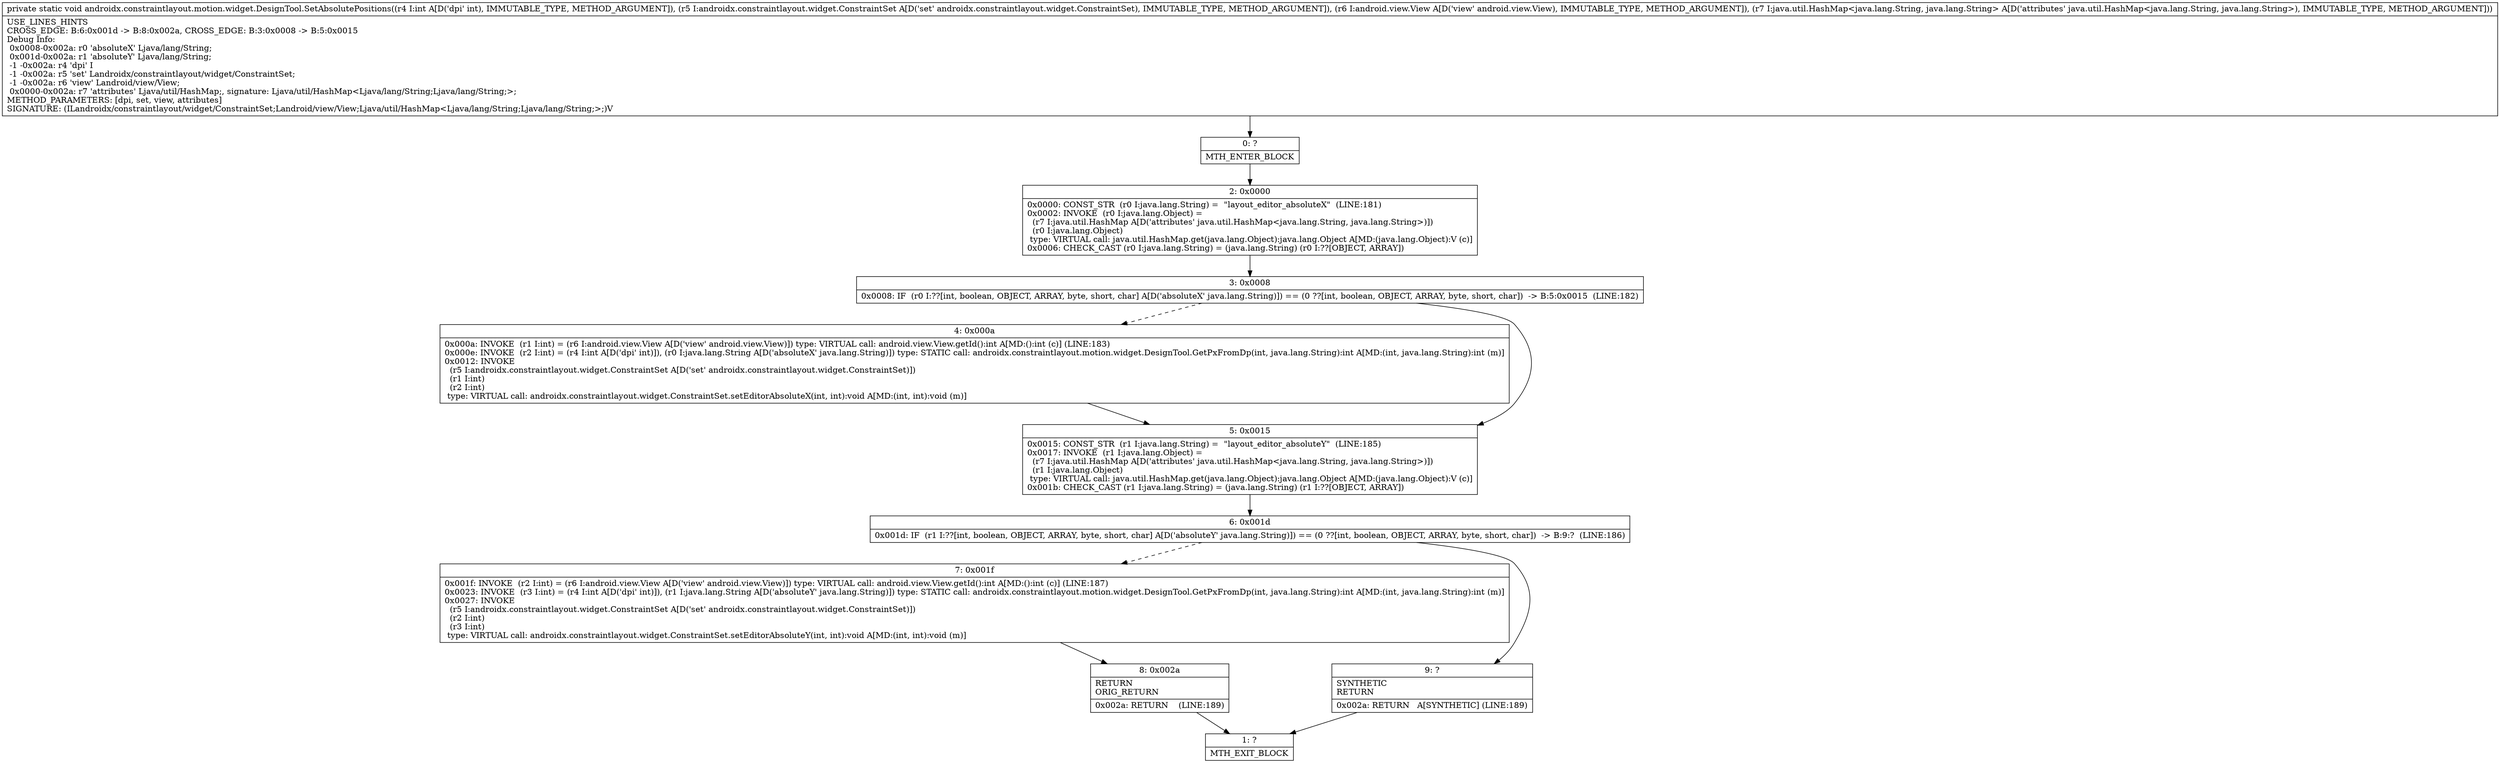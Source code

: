 digraph "CFG forandroidx.constraintlayout.motion.widget.DesignTool.SetAbsolutePositions(ILandroidx\/constraintlayout\/widget\/ConstraintSet;Landroid\/view\/View;Ljava\/util\/HashMap;)V" {
Node_0 [shape=record,label="{0\:\ ?|MTH_ENTER_BLOCK\l}"];
Node_2 [shape=record,label="{2\:\ 0x0000|0x0000: CONST_STR  (r0 I:java.lang.String) =  \"layout_editor_absoluteX\"  (LINE:181)\l0x0002: INVOKE  (r0 I:java.lang.Object) = \l  (r7 I:java.util.HashMap A[D('attributes' java.util.HashMap\<java.lang.String, java.lang.String\>)])\l  (r0 I:java.lang.Object)\l type: VIRTUAL call: java.util.HashMap.get(java.lang.Object):java.lang.Object A[MD:(java.lang.Object):V (c)]\l0x0006: CHECK_CAST (r0 I:java.lang.String) = (java.lang.String) (r0 I:??[OBJECT, ARRAY]) \l}"];
Node_3 [shape=record,label="{3\:\ 0x0008|0x0008: IF  (r0 I:??[int, boolean, OBJECT, ARRAY, byte, short, char] A[D('absoluteX' java.lang.String)]) == (0 ??[int, boolean, OBJECT, ARRAY, byte, short, char])  \-\> B:5:0x0015  (LINE:182)\l}"];
Node_4 [shape=record,label="{4\:\ 0x000a|0x000a: INVOKE  (r1 I:int) = (r6 I:android.view.View A[D('view' android.view.View)]) type: VIRTUAL call: android.view.View.getId():int A[MD:():int (c)] (LINE:183)\l0x000e: INVOKE  (r2 I:int) = (r4 I:int A[D('dpi' int)]), (r0 I:java.lang.String A[D('absoluteX' java.lang.String)]) type: STATIC call: androidx.constraintlayout.motion.widget.DesignTool.GetPxFromDp(int, java.lang.String):int A[MD:(int, java.lang.String):int (m)]\l0x0012: INVOKE  \l  (r5 I:androidx.constraintlayout.widget.ConstraintSet A[D('set' androidx.constraintlayout.widget.ConstraintSet)])\l  (r1 I:int)\l  (r2 I:int)\l type: VIRTUAL call: androidx.constraintlayout.widget.ConstraintSet.setEditorAbsoluteX(int, int):void A[MD:(int, int):void (m)]\l}"];
Node_5 [shape=record,label="{5\:\ 0x0015|0x0015: CONST_STR  (r1 I:java.lang.String) =  \"layout_editor_absoluteY\"  (LINE:185)\l0x0017: INVOKE  (r1 I:java.lang.Object) = \l  (r7 I:java.util.HashMap A[D('attributes' java.util.HashMap\<java.lang.String, java.lang.String\>)])\l  (r1 I:java.lang.Object)\l type: VIRTUAL call: java.util.HashMap.get(java.lang.Object):java.lang.Object A[MD:(java.lang.Object):V (c)]\l0x001b: CHECK_CAST (r1 I:java.lang.String) = (java.lang.String) (r1 I:??[OBJECT, ARRAY]) \l}"];
Node_6 [shape=record,label="{6\:\ 0x001d|0x001d: IF  (r1 I:??[int, boolean, OBJECT, ARRAY, byte, short, char] A[D('absoluteY' java.lang.String)]) == (0 ??[int, boolean, OBJECT, ARRAY, byte, short, char])  \-\> B:9:?  (LINE:186)\l}"];
Node_7 [shape=record,label="{7\:\ 0x001f|0x001f: INVOKE  (r2 I:int) = (r6 I:android.view.View A[D('view' android.view.View)]) type: VIRTUAL call: android.view.View.getId():int A[MD:():int (c)] (LINE:187)\l0x0023: INVOKE  (r3 I:int) = (r4 I:int A[D('dpi' int)]), (r1 I:java.lang.String A[D('absoluteY' java.lang.String)]) type: STATIC call: androidx.constraintlayout.motion.widget.DesignTool.GetPxFromDp(int, java.lang.String):int A[MD:(int, java.lang.String):int (m)]\l0x0027: INVOKE  \l  (r5 I:androidx.constraintlayout.widget.ConstraintSet A[D('set' androidx.constraintlayout.widget.ConstraintSet)])\l  (r2 I:int)\l  (r3 I:int)\l type: VIRTUAL call: androidx.constraintlayout.widget.ConstraintSet.setEditorAbsoluteY(int, int):void A[MD:(int, int):void (m)]\l}"];
Node_8 [shape=record,label="{8\:\ 0x002a|RETURN\lORIG_RETURN\l|0x002a: RETURN    (LINE:189)\l}"];
Node_1 [shape=record,label="{1\:\ ?|MTH_EXIT_BLOCK\l}"];
Node_9 [shape=record,label="{9\:\ ?|SYNTHETIC\lRETURN\l|0x002a: RETURN   A[SYNTHETIC] (LINE:189)\l}"];
MethodNode[shape=record,label="{private static void androidx.constraintlayout.motion.widget.DesignTool.SetAbsolutePositions((r4 I:int A[D('dpi' int), IMMUTABLE_TYPE, METHOD_ARGUMENT]), (r5 I:androidx.constraintlayout.widget.ConstraintSet A[D('set' androidx.constraintlayout.widget.ConstraintSet), IMMUTABLE_TYPE, METHOD_ARGUMENT]), (r6 I:android.view.View A[D('view' android.view.View), IMMUTABLE_TYPE, METHOD_ARGUMENT]), (r7 I:java.util.HashMap\<java.lang.String, java.lang.String\> A[D('attributes' java.util.HashMap\<java.lang.String, java.lang.String\>), IMMUTABLE_TYPE, METHOD_ARGUMENT]))  | USE_LINES_HINTS\lCROSS_EDGE: B:6:0x001d \-\> B:8:0x002a, CROSS_EDGE: B:3:0x0008 \-\> B:5:0x0015\lDebug Info:\l  0x0008\-0x002a: r0 'absoluteX' Ljava\/lang\/String;\l  0x001d\-0x002a: r1 'absoluteY' Ljava\/lang\/String;\l  \-1 \-0x002a: r4 'dpi' I\l  \-1 \-0x002a: r5 'set' Landroidx\/constraintlayout\/widget\/ConstraintSet;\l  \-1 \-0x002a: r6 'view' Landroid\/view\/View;\l  0x0000\-0x002a: r7 'attributes' Ljava\/util\/HashMap;, signature: Ljava\/util\/HashMap\<Ljava\/lang\/String;Ljava\/lang\/String;\>;\lMETHOD_PARAMETERS: [dpi, set, view, attributes]\lSIGNATURE: (ILandroidx\/constraintlayout\/widget\/ConstraintSet;Landroid\/view\/View;Ljava\/util\/HashMap\<Ljava\/lang\/String;Ljava\/lang\/String;\>;)V\l}"];
MethodNode -> Node_0;Node_0 -> Node_2;
Node_2 -> Node_3;
Node_3 -> Node_4[style=dashed];
Node_3 -> Node_5;
Node_4 -> Node_5;
Node_5 -> Node_6;
Node_6 -> Node_7[style=dashed];
Node_6 -> Node_9;
Node_7 -> Node_8;
Node_8 -> Node_1;
Node_9 -> Node_1;
}

